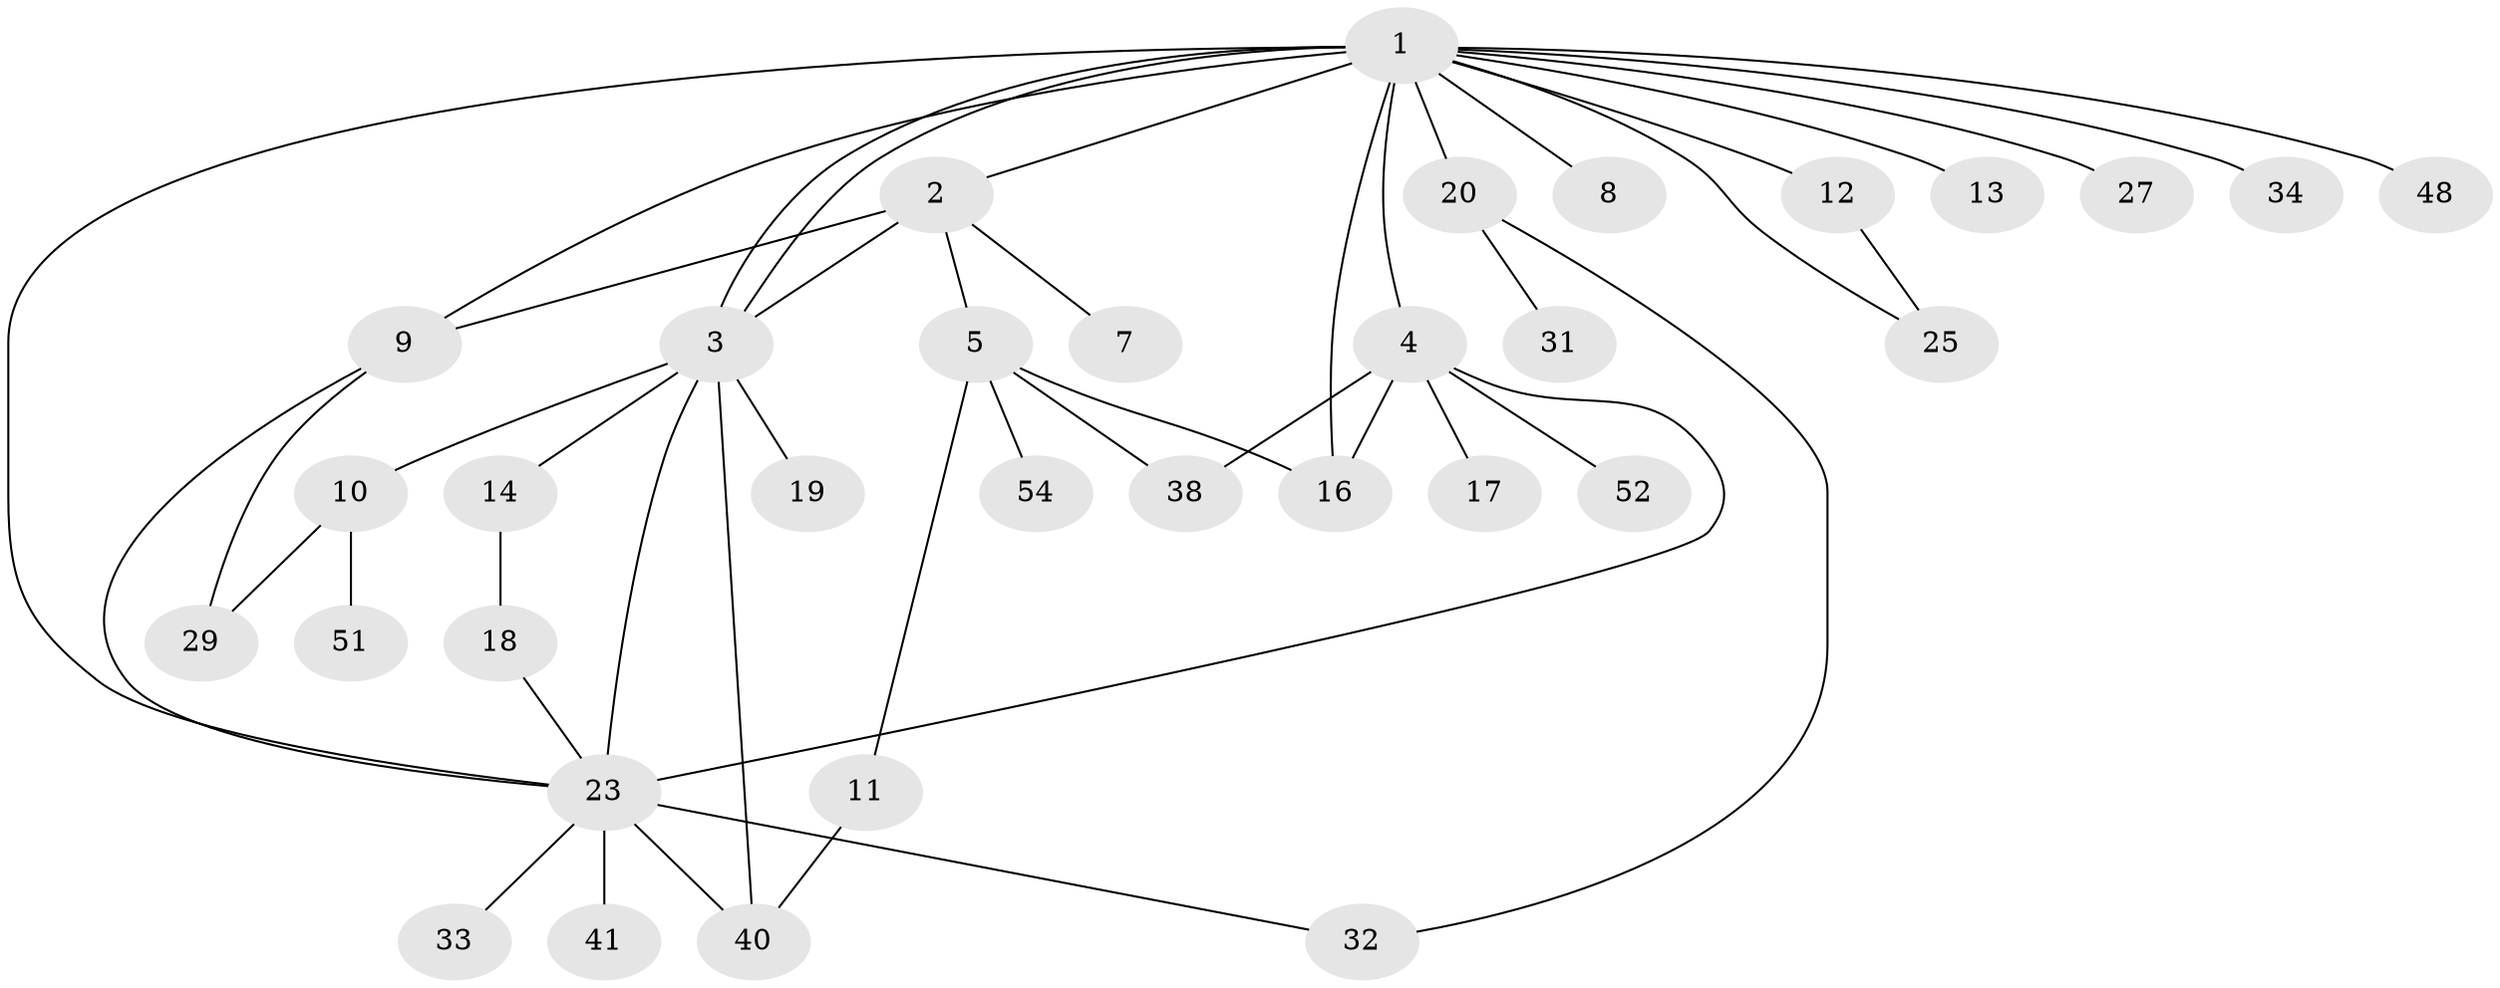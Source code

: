// original degree distribution, {16: 0.01818181818181818, 6: 0.03636363636363636, 10: 0.01818181818181818, 7: 0.05454545454545454, 5: 0.05454545454545454, 2: 0.2, 1: 0.45454545454545453, 3: 0.12727272727272726, 4: 0.01818181818181818, 8: 0.01818181818181818}
// Generated by graph-tools (version 1.1) at 2025/17/03/04/25 18:17:59]
// undirected, 33 vertices, 47 edges
graph export_dot {
graph [start="1"]
  node [color=gray90,style=filled];
  1;
  2;
  3 [super="+6+26+44"];
  4 [super="+15"];
  5;
  7;
  8;
  9 [super="+37"];
  10 [super="+21"];
  11 [super="+30+36+55"];
  12;
  13;
  14;
  16 [super="+35"];
  17 [super="+53"];
  18 [super="+50"];
  19;
  20;
  23 [super="+42+43+24"];
  25 [super="+39"];
  27;
  29;
  31;
  32;
  33;
  34;
  38;
  40 [super="+45"];
  41;
  48;
  51;
  52;
  54;
  1 -- 2;
  1 -- 3 [weight=2];
  1 -- 3;
  1 -- 4;
  1 -- 8;
  1 -- 9;
  1 -- 12;
  1 -- 13;
  1 -- 16;
  1 -- 20;
  1 -- 25;
  1 -- 27;
  1 -- 34;
  1 -- 48;
  1 -- 23;
  2 -- 3 [weight=2];
  2 -- 5;
  2 -- 7;
  2 -- 9;
  3 -- 10;
  3 -- 14;
  3 -- 19;
  3 -- 40;
  3 -- 23 [weight=3];
  4 -- 23 [weight=2];
  4 -- 38;
  4 -- 52;
  4 -- 16;
  4 -- 17;
  5 -- 11;
  5 -- 16;
  5 -- 38;
  5 -- 54;
  9 -- 29;
  9 -- 23;
  10 -- 51;
  10 -- 29;
  11 -- 40;
  12 -- 25;
  14 -- 18;
  18 -- 23;
  20 -- 31;
  20 -- 32;
  23 -- 41 [weight=2];
  23 -- 40 [weight=2];
  23 -- 32;
  23 -- 33;
}
